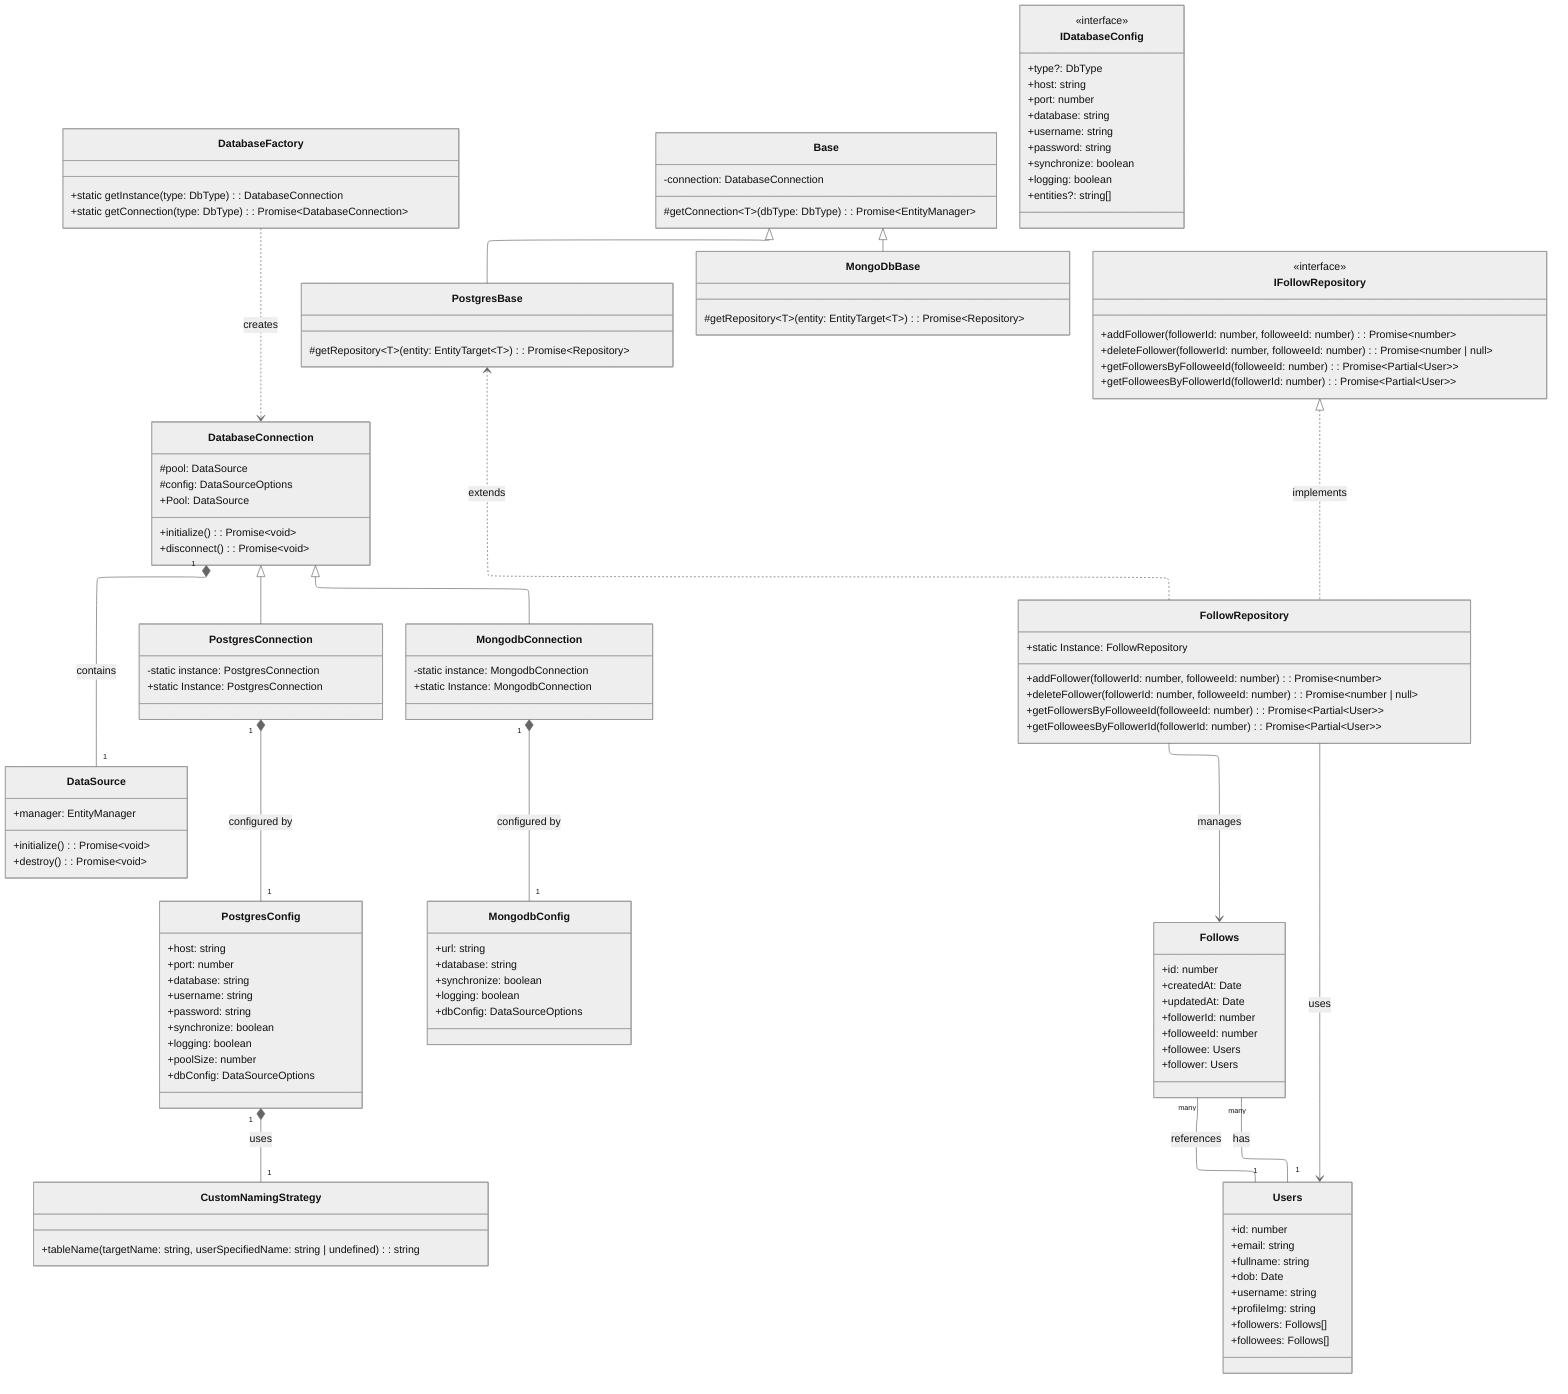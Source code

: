 ---
config:
  layout: elk
  theme: neutral
  look: classic
---
classDiagram
direction TB
    class DataSource {
	    +manager: EntityManager
	    +initialize() : Promise~void~
	    +destroy() : Promise~void~
    }
    class DatabaseConnection {
	    #pool: DataSource
	    #config: DataSourceOptions
	    +Pool: DataSource
	    +initialize() : Promise~void~
	    +disconnect() : Promise~void~
    }
    class DatabaseFactory {
	    +static getInstance(type: DbType) : DatabaseConnection
	    +static getConnection(type: DbType) : Promise~DatabaseConnection~
    }
    class Base {
	    -connection: DatabaseConnection
	    #getConnection~T~(dbType: DbType) : Promise~EntityManager~
    }
    class PostgresBase {
	    #getRepository~T~(entity: EntityTarget~T~) : Promise~Repository~
    }
    class MongoDbBase {
	    #getRepository~T~(entity: EntityTarget~T~) : Promise~Repository~
    }
    class PostgresConfig {
	    +host: string
	    +port: number
	    +database: string
	    +username: string
	    +password: string
	    +synchronize: boolean
	    +logging: boolean
	    +poolSize: number
	    +dbConfig: DataSourceOptions
    }
    class MongodbConfig {
	    +url: string
	    +database: string
	    +synchronize: boolean
	    +logging: boolean
	    +dbConfig: DataSourceOptions
    }
    class CustomNamingStrategy {
	    +tableName(targetName: string, userSpecifiedName: string | undefined) : string
    }
    class PostgresConnection {
	    -static instance: PostgresConnection
	    +static Instance: PostgresConnection
    }
    class MongodbConnection {
	    -static instance: MongodbConnection
	    +static Instance: MongodbConnection
    }
    class Users {
	    +id: number
	    +email: string
	    +fullname: string
	    +dob: Date
	    +username: string
	    +profileImg: string
	    +followers: Follows[]
	    +followees: Follows[]
    }
    class Follows {
	    +id: number
	    +createdAt: Date
	    +updatedAt: Date
	    +followerId: number
	    +followeeId: number
	    +followee: Users
	    +follower: Users
    }
    class IFollowRepository {
	    +addFollower(followerId: number, followeeId: number) : Promise~number~
	    +deleteFollower(followerId: number, followeeId: number) : Promise~number | null~
	    +getFollowersByFolloweeId(followeeId: number) : Promise~Partial~User~~
	    +getFolloweesByFollowerId(followerId: number) : Promise~Partial~User~~
    }
    class FollowRepository {
	    +static Instance: FollowRepository
	    +addFollower(followerId: number, followeeId: number) : Promise~number~
	    +deleteFollower(followerId: number, followeeId: number) : Promise~number | null~
	    +getFollowersByFolloweeId(followeeId: number) : Promise~Partial~User~~
	    +getFolloweesByFollowerId(followerId: number) : Promise~Partial~User~~
    }
    class IDatabaseConfig {
	    +type?: DbType
	    +host: string
	    +port: number
	    +database: string
	    +username: string
	    +password: string
	    +synchronize: boolean
	    +logging: boolean
	    +entities?: string[]
    }

	<<interface>> IFollowRepository
	<<interface>> IDatabaseConfig

    DatabaseConnection <|-- PostgresConnection
    DatabaseConnection <|-- MongodbConnection
    Base <|-- PostgresBase
    Base <|-- MongoDbBase
    IFollowRepository <|.. FollowRepository : implements
    PostgresBase <.. FollowRepository : extends
    DatabaseConnection "1" *-- "1" DataSource : contains
    DatabaseFactory ..> DatabaseConnection : creates
    PostgresConfig "1" *-- "1" CustomNamingStrategy : uses
    Users "1" -- "many" Follows : has
    Follows "many" -- "1" Users : references
    FollowRepository --> Follows : manages
    FollowRepository --> Users : uses
    PostgresConnection "1" *-- "1" PostgresConfig : configured by
    MongodbConnection "1" *-- "1" MongodbConfig : configured by